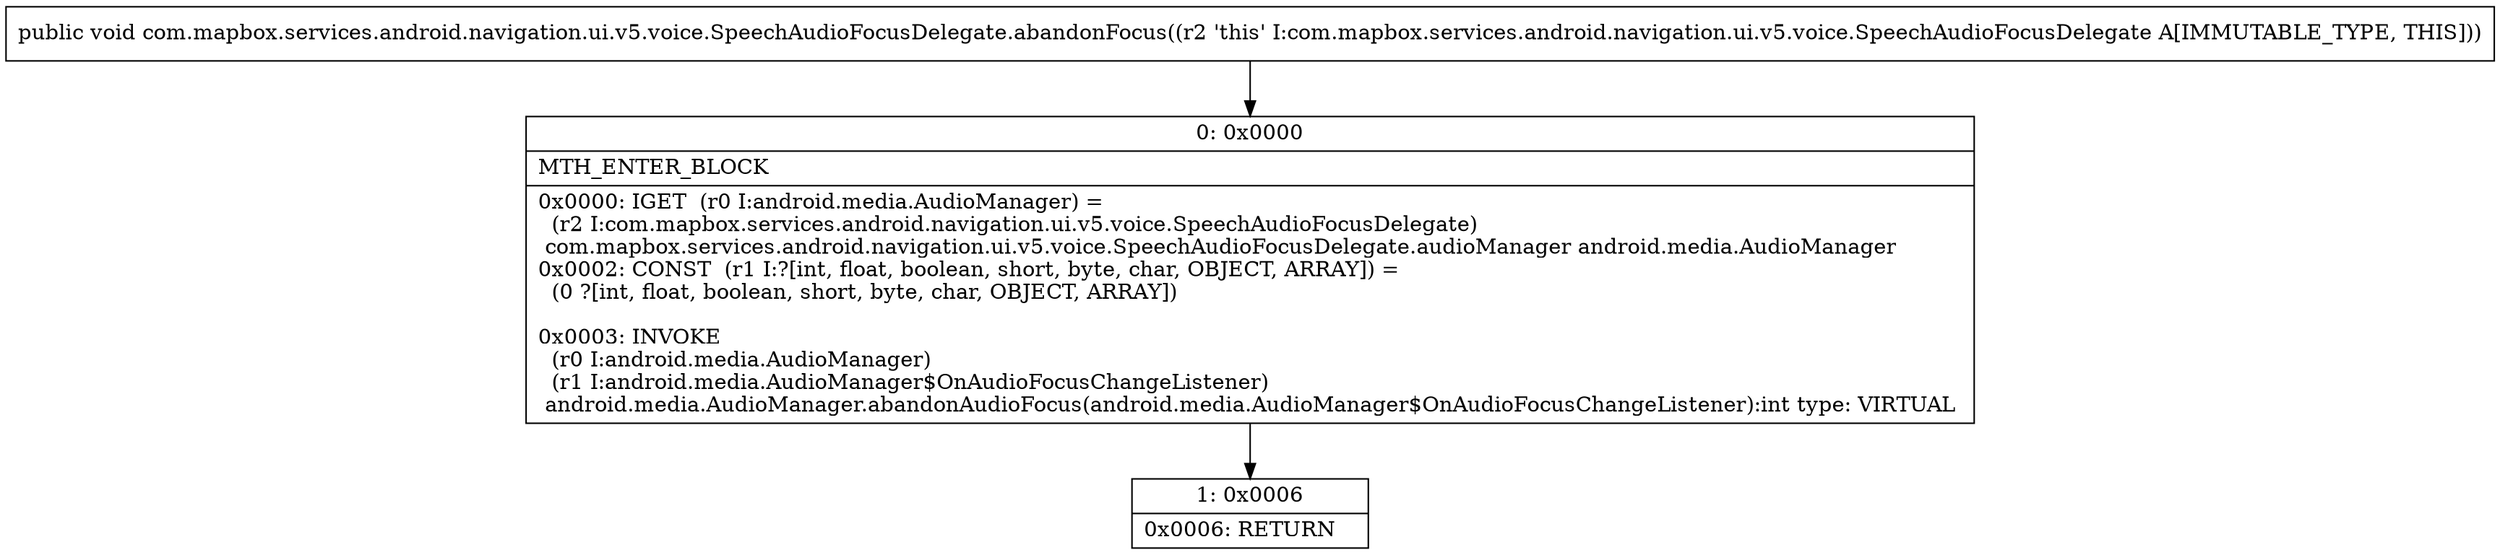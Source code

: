 digraph "CFG forcom.mapbox.services.android.navigation.ui.v5.voice.SpeechAudioFocusDelegate.abandonFocus()V" {
Node_0 [shape=record,label="{0\:\ 0x0000|MTH_ENTER_BLOCK\l|0x0000: IGET  (r0 I:android.media.AudioManager) = \l  (r2 I:com.mapbox.services.android.navigation.ui.v5.voice.SpeechAudioFocusDelegate)\l com.mapbox.services.android.navigation.ui.v5.voice.SpeechAudioFocusDelegate.audioManager android.media.AudioManager \l0x0002: CONST  (r1 I:?[int, float, boolean, short, byte, char, OBJECT, ARRAY]) = \l  (0 ?[int, float, boolean, short, byte, char, OBJECT, ARRAY])\l \l0x0003: INVOKE  \l  (r0 I:android.media.AudioManager)\l  (r1 I:android.media.AudioManager$OnAudioFocusChangeListener)\l android.media.AudioManager.abandonAudioFocus(android.media.AudioManager$OnAudioFocusChangeListener):int type: VIRTUAL \l}"];
Node_1 [shape=record,label="{1\:\ 0x0006|0x0006: RETURN   \l}"];
MethodNode[shape=record,label="{public void com.mapbox.services.android.navigation.ui.v5.voice.SpeechAudioFocusDelegate.abandonFocus((r2 'this' I:com.mapbox.services.android.navigation.ui.v5.voice.SpeechAudioFocusDelegate A[IMMUTABLE_TYPE, THIS])) }"];
MethodNode -> Node_0;
Node_0 -> Node_1;
}

